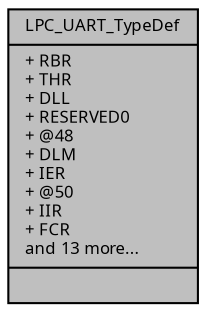 digraph "LPC_UART_TypeDef"
{
  edge [fontname="Sans",fontsize="8",labelfontname="Sans",labelfontsize="8"];
  node [fontname="Sans",fontsize="8",shape=record];
  Node1 [label="{LPC_UART_TypeDef\n|+ RBR\l+ THR\l+ DLL\l+ RESERVED0\l+ @48\l+ DLM\l+ IER\l+ @50\l+ IIR\l+ FCR\land 13 more...\l|}",height=0.2,width=0.4,color="black", fillcolor="grey75", style="filled", fontcolor="black"];
}
